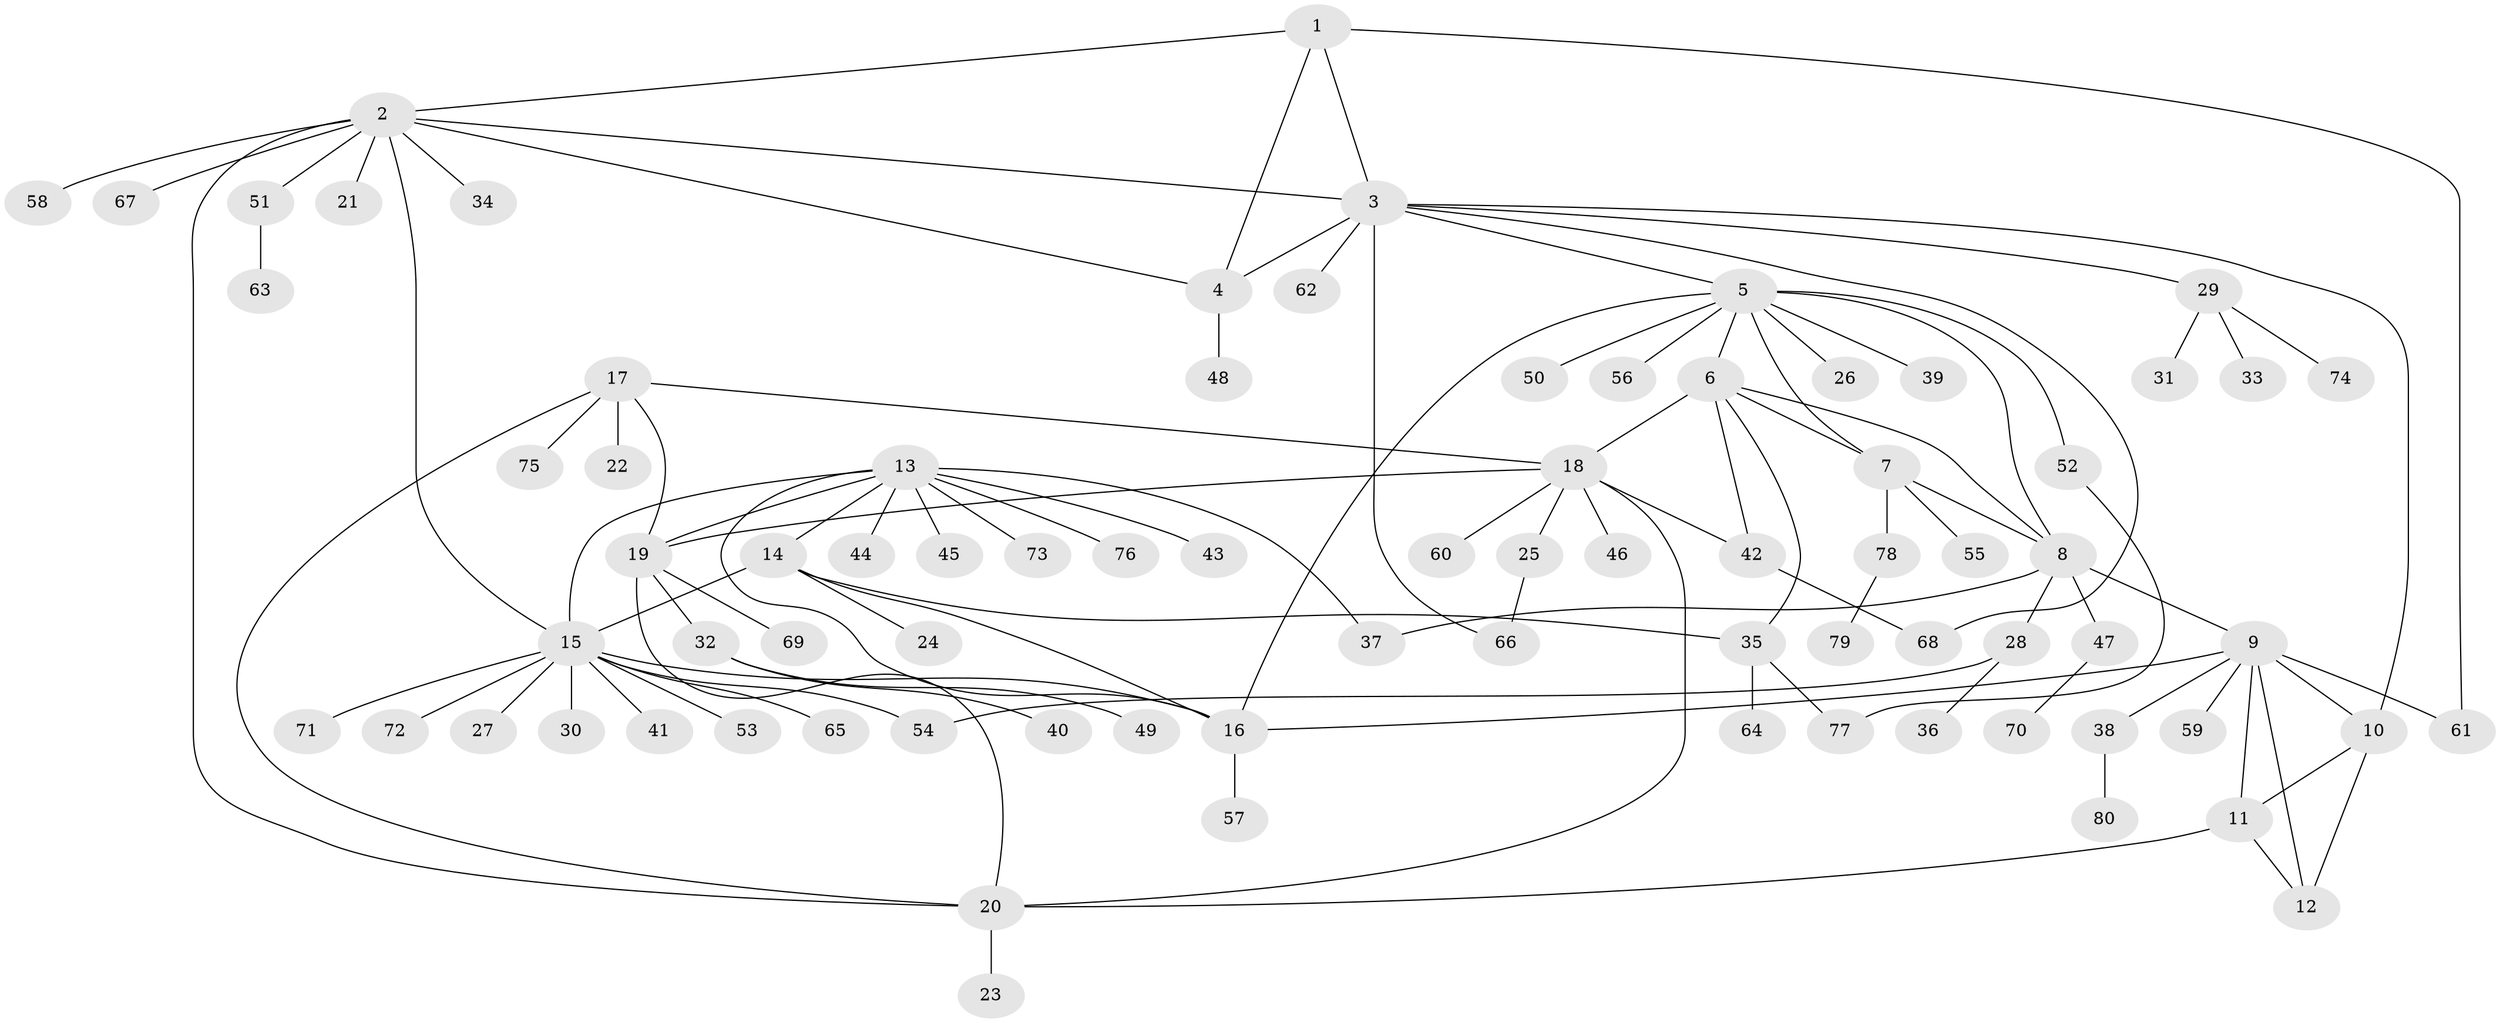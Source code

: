 // Generated by graph-tools (version 1.1) at 2025/02/03/09/25 03:02:38]
// undirected, 80 vertices, 108 edges
graph export_dot {
graph [start="1"]
  node [color=gray90,style=filled];
  1;
  2;
  3;
  4;
  5;
  6;
  7;
  8;
  9;
  10;
  11;
  12;
  13;
  14;
  15;
  16;
  17;
  18;
  19;
  20;
  21;
  22;
  23;
  24;
  25;
  26;
  27;
  28;
  29;
  30;
  31;
  32;
  33;
  34;
  35;
  36;
  37;
  38;
  39;
  40;
  41;
  42;
  43;
  44;
  45;
  46;
  47;
  48;
  49;
  50;
  51;
  52;
  53;
  54;
  55;
  56;
  57;
  58;
  59;
  60;
  61;
  62;
  63;
  64;
  65;
  66;
  67;
  68;
  69;
  70;
  71;
  72;
  73;
  74;
  75;
  76;
  77;
  78;
  79;
  80;
  1 -- 2;
  1 -- 3;
  1 -- 4;
  1 -- 61;
  2 -- 3;
  2 -- 4;
  2 -- 15;
  2 -- 20;
  2 -- 21;
  2 -- 34;
  2 -- 51;
  2 -- 58;
  2 -- 67;
  3 -- 4;
  3 -- 5;
  3 -- 10;
  3 -- 29;
  3 -- 62;
  3 -- 66;
  3 -- 68;
  4 -- 48;
  5 -- 6;
  5 -- 7;
  5 -- 8;
  5 -- 16;
  5 -- 26;
  5 -- 39;
  5 -- 50;
  5 -- 52;
  5 -- 56;
  6 -- 7;
  6 -- 8;
  6 -- 18;
  6 -- 35;
  6 -- 42;
  7 -- 8;
  7 -- 55;
  7 -- 78;
  8 -- 9;
  8 -- 28;
  8 -- 37;
  8 -- 47;
  9 -- 10;
  9 -- 11;
  9 -- 12;
  9 -- 16;
  9 -- 38;
  9 -- 59;
  9 -- 61;
  10 -- 11;
  10 -- 12;
  11 -- 12;
  11 -- 20;
  13 -- 14;
  13 -- 15;
  13 -- 16;
  13 -- 19;
  13 -- 37;
  13 -- 43;
  13 -- 44;
  13 -- 45;
  13 -- 73;
  13 -- 76;
  14 -- 15;
  14 -- 16;
  14 -- 24;
  14 -- 35;
  15 -- 16;
  15 -- 27;
  15 -- 30;
  15 -- 41;
  15 -- 53;
  15 -- 54;
  15 -- 65;
  15 -- 71;
  15 -- 72;
  16 -- 57;
  17 -- 18;
  17 -- 19;
  17 -- 20;
  17 -- 22;
  17 -- 75;
  18 -- 19;
  18 -- 20;
  18 -- 25;
  18 -- 42;
  18 -- 46;
  18 -- 60;
  19 -- 20;
  19 -- 32;
  19 -- 69;
  20 -- 23;
  25 -- 66;
  28 -- 36;
  28 -- 54;
  29 -- 31;
  29 -- 33;
  29 -- 74;
  32 -- 40;
  32 -- 49;
  35 -- 64;
  35 -- 77;
  38 -- 80;
  42 -- 68;
  47 -- 70;
  51 -- 63;
  52 -- 77;
  78 -- 79;
}
